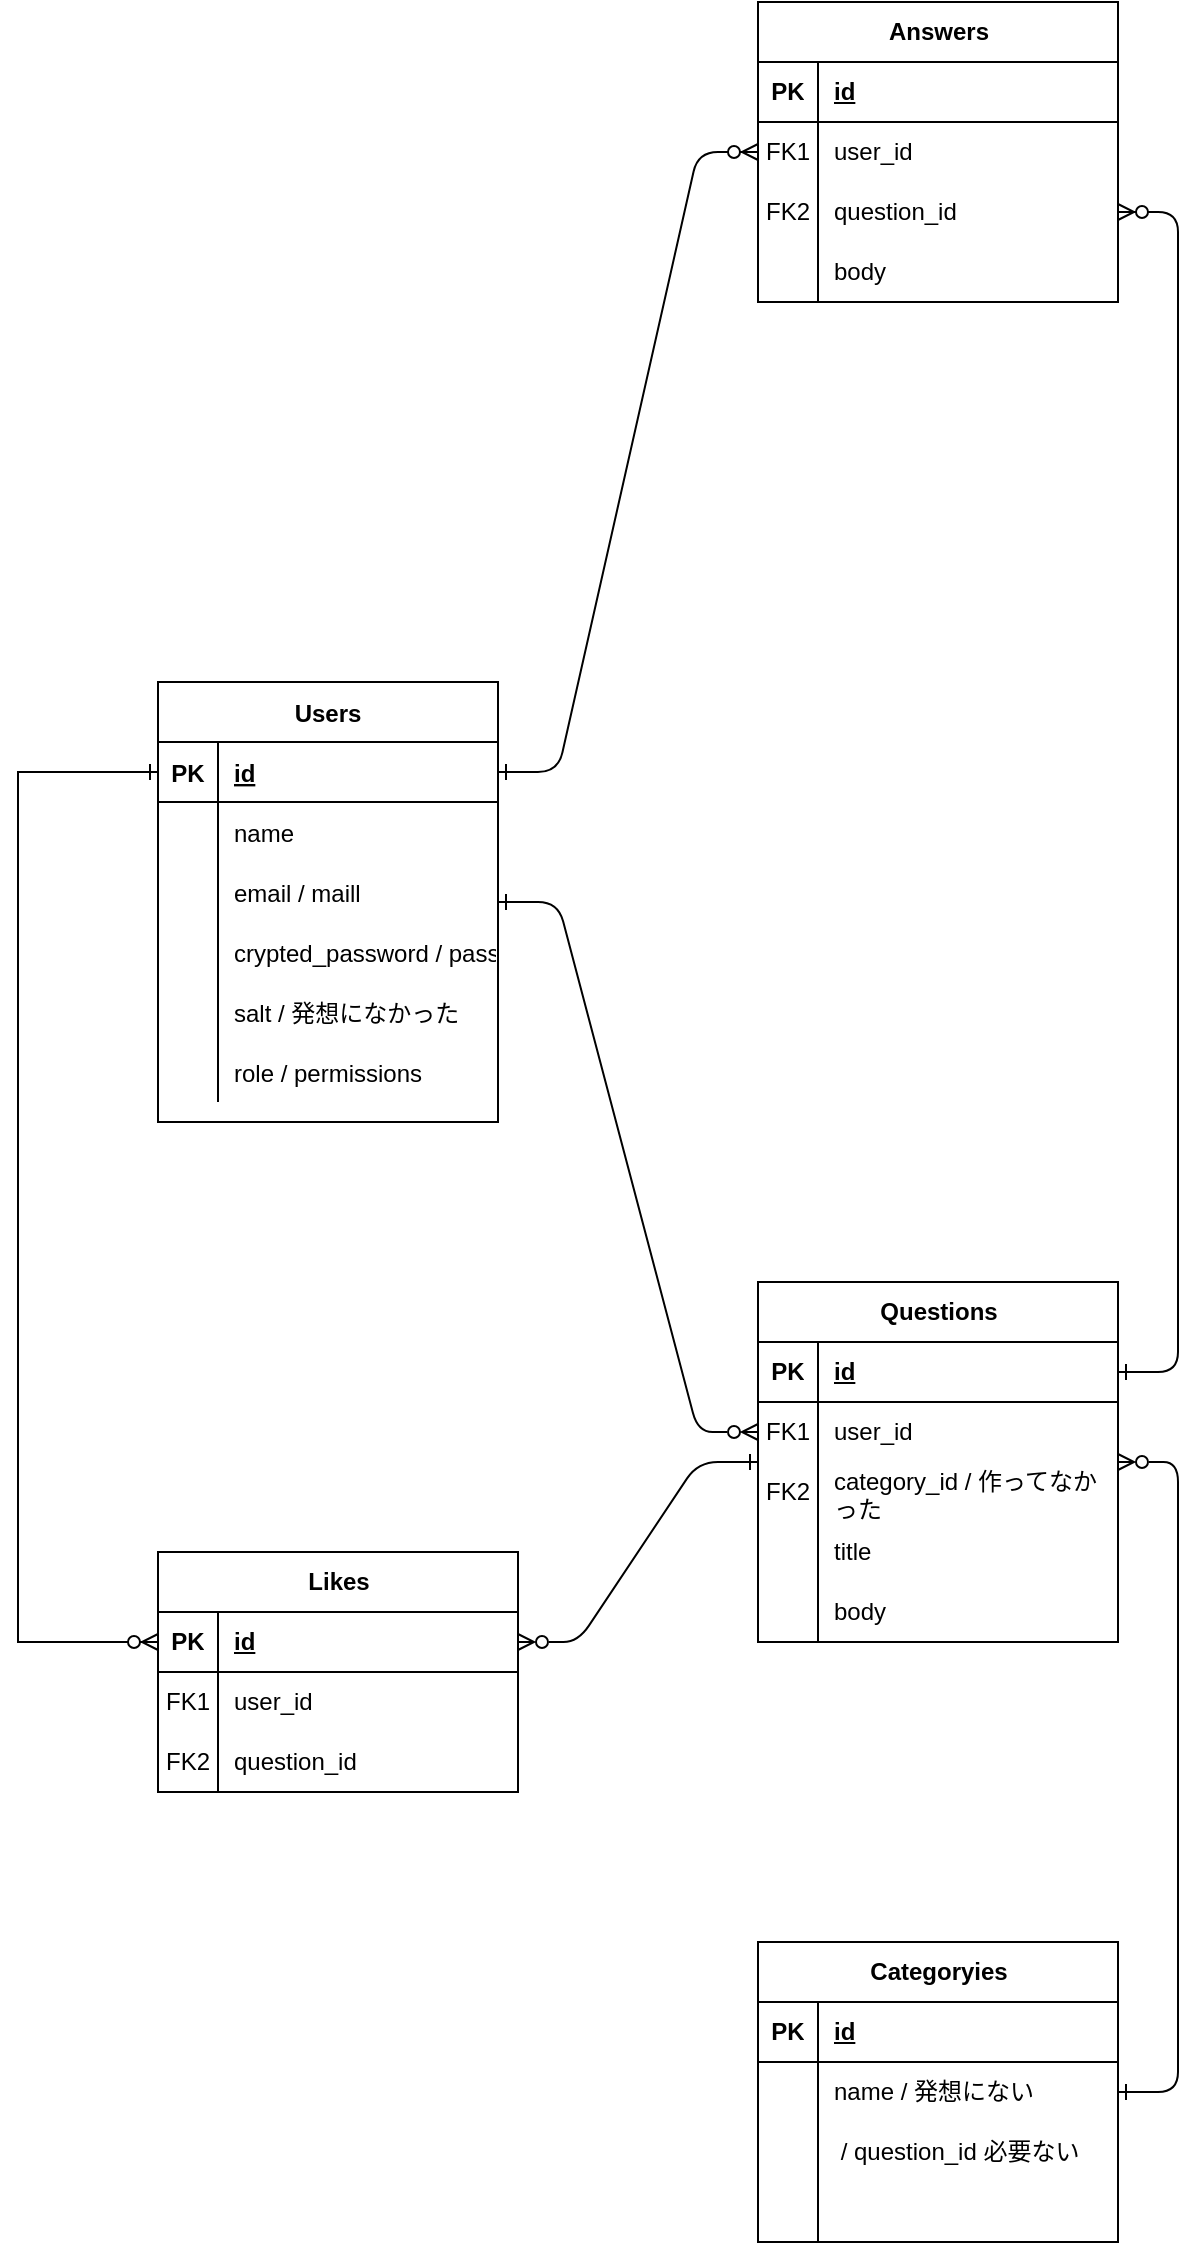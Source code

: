 <mxfile version="24.4.0" type="github">
  <diagram id="R2lEEEUBdFMjLlhIrx00" name="Page-1">
    <mxGraphModel dx="460" dy="747" grid="1" gridSize="10" guides="1" tooltips="1" connect="1" arrows="1" fold="1" page="1" pageScale="1" pageWidth="850" pageHeight="1100" math="0" shadow="0" extFonts="Permanent Marker^https://fonts.googleapis.com/css?family=Permanent+Marker">
      <root>
        <mxCell id="0" />
        <mxCell id="1" parent="0" />
        <mxCell id="C-vyLk0tnHw3VtMMgP7b-23" value="Users" style="shape=table;startSize=30;container=1;collapsible=1;childLayout=tableLayout;fixedRows=1;rowLines=0;fontStyle=1;align=center;resizeLast=1;" parent="1" vertex="1">
          <mxGeometry x="80" y="430" width="170" height="220" as="geometry" />
        </mxCell>
        <mxCell id="C-vyLk0tnHw3VtMMgP7b-24" value="" style="shape=partialRectangle;collapsible=0;dropTarget=0;pointerEvents=0;fillColor=none;points=[[0,0.5],[1,0.5]];portConstraint=eastwest;top=0;left=0;right=0;bottom=1;" parent="C-vyLk0tnHw3VtMMgP7b-23" vertex="1">
          <mxGeometry y="30" width="170" height="30" as="geometry" />
        </mxCell>
        <mxCell id="C-vyLk0tnHw3VtMMgP7b-25" value="PK" style="shape=partialRectangle;overflow=hidden;connectable=0;fillColor=none;top=0;left=0;bottom=0;right=0;fontStyle=1;" parent="C-vyLk0tnHw3VtMMgP7b-24" vertex="1">
          <mxGeometry width="30" height="30" as="geometry">
            <mxRectangle width="30" height="30" as="alternateBounds" />
          </mxGeometry>
        </mxCell>
        <mxCell id="C-vyLk0tnHw3VtMMgP7b-26" value="id" style="shape=partialRectangle;overflow=hidden;connectable=0;fillColor=none;top=0;left=0;bottom=0;right=0;align=left;spacingLeft=6;fontStyle=5;" parent="C-vyLk0tnHw3VtMMgP7b-24" vertex="1">
          <mxGeometry x="30" width="140" height="30" as="geometry">
            <mxRectangle width="140" height="30" as="alternateBounds" />
          </mxGeometry>
        </mxCell>
        <mxCell id="C-vyLk0tnHw3VtMMgP7b-27" value="" style="shape=partialRectangle;collapsible=0;dropTarget=0;pointerEvents=0;fillColor=none;points=[[0,0.5],[1,0.5]];portConstraint=eastwest;top=0;left=0;right=0;bottom=0;" parent="C-vyLk0tnHw3VtMMgP7b-23" vertex="1">
          <mxGeometry y="60" width="170" height="30" as="geometry" />
        </mxCell>
        <mxCell id="C-vyLk0tnHw3VtMMgP7b-28" value="" style="shape=partialRectangle;overflow=hidden;connectable=0;fillColor=none;top=0;left=0;bottom=0;right=0;" parent="C-vyLk0tnHw3VtMMgP7b-27" vertex="1">
          <mxGeometry width="30" height="30" as="geometry">
            <mxRectangle width="30" height="30" as="alternateBounds" />
          </mxGeometry>
        </mxCell>
        <mxCell id="C-vyLk0tnHw3VtMMgP7b-29" value="name" style="shape=partialRectangle;overflow=hidden;connectable=0;fillColor=none;top=0;left=0;bottom=0;right=0;align=left;spacingLeft=6;" parent="C-vyLk0tnHw3VtMMgP7b-27" vertex="1">
          <mxGeometry x="30" width="140" height="30" as="geometry">
            <mxRectangle width="140" height="30" as="alternateBounds" />
          </mxGeometry>
        </mxCell>
        <mxCell id="v5hffA_yxGEBLMl1Ws0--1" value="" style="shape=partialRectangle;collapsible=0;dropTarget=0;pointerEvents=0;fillColor=none;points=[[0,0.5],[1,0.5]];portConstraint=eastwest;top=0;left=0;right=0;bottom=0;" parent="C-vyLk0tnHw3VtMMgP7b-23" vertex="1">
          <mxGeometry y="90" width="170" height="30" as="geometry" />
        </mxCell>
        <mxCell id="v5hffA_yxGEBLMl1Ws0--2" value="" style="shape=partialRectangle;overflow=hidden;connectable=0;fillColor=none;top=0;left=0;bottom=0;right=0;" parent="v5hffA_yxGEBLMl1Ws0--1" vertex="1">
          <mxGeometry width="30" height="30" as="geometry">
            <mxRectangle width="30" height="30" as="alternateBounds" />
          </mxGeometry>
        </mxCell>
        <mxCell id="v5hffA_yxGEBLMl1Ws0--3" value="email / maill" style="shape=partialRectangle;overflow=hidden;connectable=0;fillColor=none;top=0;left=0;bottom=0;right=0;align=left;spacingLeft=6;" parent="v5hffA_yxGEBLMl1Ws0--1" vertex="1">
          <mxGeometry x="30" width="140" height="30" as="geometry">
            <mxRectangle width="140" height="30" as="alternateBounds" />
          </mxGeometry>
        </mxCell>
        <mxCell id="v5hffA_yxGEBLMl1Ws0--4" value="" style="shape=partialRectangle;collapsible=0;dropTarget=0;pointerEvents=0;fillColor=none;points=[[0,0.5],[1,0.5]];portConstraint=eastwest;top=0;left=0;right=0;bottom=0;" parent="C-vyLk0tnHw3VtMMgP7b-23" vertex="1">
          <mxGeometry y="120" width="170" height="30" as="geometry" />
        </mxCell>
        <mxCell id="v5hffA_yxGEBLMl1Ws0--5" value="" style="shape=partialRectangle;overflow=hidden;connectable=0;fillColor=none;top=0;left=0;bottom=0;right=0;" parent="v5hffA_yxGEBLMl1Ws0--4" vertex="1">
          <mxGeometry width="30" height="30" as="geometry">
            <mxRectangle width="30" height="30" as="alternateBounds" />
          </mxGeometry>
        </mxCell>
        <mxCell id="v5hffA_yxGEBLMl1Ws0--6" value="crypted_password / password" style="shape=partialRectangle;overflow=hidden;connectable=0;fillColor=none;top=0;left=0;bottom=0;right=0;align=left;spacingLeft=6;strokeColor=#EA6B66;" parent="v5hffA_yxGEBLMl1Ws0--4" vertex="1">
          <mxGeometry x="30" width="140" height="30" as="geometry">
            <mxRectangle width="140" height="30" as="alternateBounds" />
          </mxGeometry>
        </mxCell>
        <mxCell id="v5hffA_yxGEBLMl1Ws0--7" value="" style="shape=partialRectangle;collapsible=0;dropTarget=0;pointerEvents=0;fillColor=none;points=[[0,0.5],[1,0.5]];portConstraint=eastwest;top=0;left=0;right=0;bottom=0;" parent="C-vyLk0tnHw3VtMMgP7b-23" vertex="1">
          <mxGeometry y="150" width="170" height="30" as="geometry" />
        </mxCell>
        <mxCell id="v5hffA_yxGEBLMl1Ws0--8" value="" style="shape=partialRectangle;overflow=hidden;connectable=0;fillColor=none;top=0;left=0;bottom=0;right=0;" parent="v5hffA_yxGEBLMl1Ws0--7" vertex="1">
          <mxGeometry width="30" height="30" as="geometry">
            <mxRectangle width="30" height="30" as="alternateBounds" />
          </mxGeometry>
        </mxCell>
        <mxCell id="v5hffA_yxGEBLMl1Ws0--9" value="salt / 発想になかった" style="shape=partialRectangle;overflow=hidden;connectable=0;fillColor=none;top=0;left=0;bottom=0;right=0;align=left;spacingLeft=6;" parent="v5hffA_yxGEBLMl1Ws0--7" vertex="1">
          <mxGeometry x="30" width="140" height="30" as="geometry">
            <mxRectangle width="140" height="30" as="alternateBounds" />
          </mxGeometry>
        </mxCell>
        <mxCell id="v5hffA_yxGEBLMl1Ws0--13" value="" style="shape=partialRectangle;collapsible=0;dropTarget=0;pointerEvents=0;fillColor=none;points=[[0,0.5],[1,0.5]];portConstraint=eastwest;top=0;left=0;right=0;bottom=0;" parent="C-vyLk0tnHw3VtMMgP7b-23" vertex="1">
          <mxGeometry y="180" width="170" height="30" as="geometry" />
        </mxCell>
        <mxCell id="v5hffA_yxGEBLMl1Ws0--14" value="" style="shape=partialRectangle;overflow=hidden;connectable=0;fillColor=none;top=0;left=0;bottom=0;right=0;" parent="v5hffA_yxGEBLMl1Ws0--13" vertex="1">
          <mxGeometry width="30" height="30" as="geometry">
            <mxRectangle width="30" height="30" as="alternateBounds" />
          </mxGeometry>
        </mxCell>
        <mxCell id="v5hffA_yxGEBLMl1Ws0--15" value="role / permissions" style="shape=partialRectangle;overflow=hidden;connectable=0;fillColor=none;top=0;left=0;bottom=0;right=0;align=left;spacingLeft=6;" parent="v5hffA_yxGEBLMl1Ws0--13" vertex="1">
          <mxGeometry x="30" width="140" height="30" as="geometry">
            <mxRectangle width="140" height="30" as="alternateBounds" />
          </mxGeometry>
        </mxCell>
        <mxCell id="v5hffA_yxGEBLMl1Ws0--16" value="Questions" style="shape=table;startSize=30;container=1;collapsible=1;childLayout=tableLayout;fixedRows=1;rowLines=0;fontStyle=1;align=center;resizeLast=1;html=1;" parent="1" vertex="1">
          <mxGeometry x="380" y="730" width="180" height="180" as="geometry" />
        </mxCell>
        <mxCell id="v5hffA_yxGEBLMl1Ws0--17" value="" style="shape=tableRow;horizontal=0;startSize=0;swimlaneHead=0;swimlaneBody=0;fillColor=none;collapsible=0;dropTarget=0;points=[[0,0.5],[1,0.5]];portConstraint=eastwest;top=0;left=0;right=0;bottom=1;" parent="v5hffA_yxGEBLMl1Ws0--16" vertex="1">
          <mxGeometry y="30" width="180" height="30" as="geometry" />
        </mxCell>
        <mxCell id="v5hffA_yxGEBLMl1Ws0--18" value="PK" style="shape=partialRectangle;connectable=0;fillColor=none;top=0;left=0;bottom=0;right=0;fontStyle=1;overflow=hidden;whiteSpace=wrap;html=1;" parent="v5hffA_yxGEBLMl1Ws0--17" vertex="1">
          <mxGeometry width="30" height="30" as="geometry">
            <mxRectangle width="30" height="30" as="alternateBounds" />
          </mxGeometry>
        </mxCell>
        <mxCell id="v5hffA_yxGEBLMl1Ws0--19" value="id" style="shape=partialRectangle;connectable=0;fillColor=none;top=0;left=0;bottom=0;right=0;align=left;spacingLeft=6;fontStyle=5;overflow=hidden;whiteSpace=wrap;html=1;" parent="v5hffA_yxGEBLMl1Ws0--17" vertex="1">
          <mxGeometry x="30" width="150" height="30" as="geometry">
            <mxRectangle width="150" height="30" as="alternateBounds" />
          </mxGeometry>
        </mxCell>
        <mxCell id="v5hffA_yxGEBLMl1Ws0--20" value="" style="shape=tableRow;horizontal=0;startSize=0;swimlaneHead=0;swimlaneBody=0;fillColor=none;collapsible=0;dropTarget=0;points=[[0,0.5],[1,0.5]];portConstraint=eastwest;top=0;left=0;right=0;bottom=0;" parent="v5hffA_yxGEBLMl1Ws0--16" vertex="1">
          <mxGeometry y="60" width="180" height="30" as="geometry" />
        </mxCell>
        <mxCell id="v5hffA_yxGEBLMl1Ws0--21" value="FK1" style="shape=partialRectangle;connectable=0;fillColor=none;top=0;left=0;bottom=0;right=0;editable=1;overflow=hidden;whiteSpace=wrap;html=1;" parent="v5hffA_yxGEBLMl1Ws0--20" vertex="1">
          <mxGeometry width="30" height="30" as="geometry">
            <mxRectangle width="30" height="30" as="alternateBounds" />
          </mxGeometry>
        </mxCell>
        <mxCell id="v5hffA_yxGEBLMl1Ws0--22" value="user_id" style="shape=partialRectangle;connectable=0;fillColor=none;top=0;left=0;bottom=0;right=0;align=left;spacingLeft=6;overflow=hidden;whiteSpace=wrap;html=1;" parent="v5hffA_yxGEBLMl1Ws0--20" vertex="1">
          <mxGeometry x="30" width="150" height="30" as="geometry">
            <mxRectangle width="150" height="30" as="alternateBounds" />
          </mxGeometry>
        </mxCell>
        <mxCell id="v5hffA_yxGEBLMl1Ws0--23" value="" style="shape=tableRow;horizontal=0;startSize=0;swimlaneHead=0;swimlaneBody=0;fillColor=none;collapsible=0;dropTarget=0;points=[[0,0.5],[1,0.5]];portConstraint=eastwest;top=0;left=0;right=0;bottom=0;" parent="v5hffA_yxGEBLMl1Ws0--16" vertex="1">
          <mxGeometry y="90" width="180" height="30" as="geometry" />
        </mxCell>
        <mxCell id="v5hffA_yxGEBLMl1Ws0--24" value="FK2" style="shape=partialRectangle;connectable=0;fillColor=none;top=0;left=0;bottom=0;right=0;editable=1;overflow=hidden;whiteSpace=wrap;html=1;" parent="v5hffA_yxGEBLMl1Ws0--23" vertex="1">
          <mxGeometry width="30" height="30" as="geometry">
            <mxRectangle width="30" height="30" as="alternateBounds" />
          </mxGeometry>
        </mxCell>
        <mxCell id="v5hffA_yxGEBLMl1Ws0--25" value="category_id / 作ってなかった" style="shape=partialRectangle;connectable=0;fillColor=none;top=0;left=0;bottom=0;right=0;align=left;spacingLeft=6;overflow=hidden;whiteSpace=wrap;html=1;" parent="v5hffA_yxGEBLMl1Ws0--23" vertex="1">
          <mxGeometry x="30" width="150" height="30" as="geometry">
            <mxRectangle width="150" height="30" as="alternateBounds" />
          </mxGeometry>
        </mxCell>
        <mxCell id="v5hffA_yxGEBLMl1Ws0--26" value="" style="shape=tableRow;horizontal=0;startSize=0;swimlaneHead=0;swimlaneBody=0;fillColor=none;collapsible=0;dropTarget=0;points=[[0,0.5],[1,0.5]];portConstraint=eastwest;top=0;left=0;right=0;bottom=0;" parent="v5hffA_yxGEBLMl1Ws0--16" vertex="1">
          <mxGeometry y="120" width="180" height="30" as="geometry" />
        </mxCell>
        <mxCell id="v5hffA_yxGEBLMl1Ws0--27" value="" style="shape=partialRectangle;connectable=0;fillColor=none;top=0;left=0;bottom=0;right=0;editable=1;overflow=hidden;whiteSpace=wrap;html=1;" parent="v5hffA_yxGEBLMl1Ws0--26" vertex="1">
          <mxGeometry width="30" height="30" as="geometry">
            <mxRectangle width="30" height="30" as="alternateBounds" />
          </mxGeometry>
        </mxCell>
        <mxCell id="v5hffA_yxGEBLMl1Ws0--28" value="title" style="shape=partialRectangle;connectable=0;fillColor=none;top=0;left=0;bottom=0;right=0;align=left;spacingLeft=6;overflow=hidden;whiteSpace=wrap;html=1;" parent="v5hffA_yxGEBLMl1Ws0--26" vertex="1">
          <mxGeometry x="30" width="150" height="30" as="geometry">
            <mxRectangle width="150" height="30" as="alternateBounds" />
          </mxGeometry>
        </mxCell>
        <mxCell id="v5hffA_yxGEBLMl1Ws0--55" value="" style="shape=tableRow;horizontal=0;startSize=0;swimlaneHead=0;swimlaneBody=0;fillColor=none;collapsible=0;dropTarget=0;points=[[0,0.5],[1,0.5]];portConstraint=eastwest;top=0;left=0;right=0;bottom=0;" parent="v5hffA_yxGEBLMl1Ws0--16" vertex="1">
          <mxGeometry y="150" width="180" height="30" as="geometry" />
        </mxCell>
        <mxCell id="v5hffA_yxGEBLMl1Ws0--56" value="" style="shape=partialRectangle;connectable=0;fillColor=none;top=0;left=0;bottom=0;right=0;editable=1;overflow=hidden;whiteSpace=wrap;html=1;" parent="v5hffA_yxGEBLMl1Ws0--55" vertex="1">
          <mxGeometry width="30" height="30" as="geometry">
            <mxRectangle width="30" height="30" as="alternateBounds" />
          </mxGeometry>
        </mxCell>
        <mxCell id="v5hffA_yxGEBLMl1Ws0--57" value="body" style="shape=partialRectangle;connectable=0;fillColor=none;top=0;left=0;bottom=0;right=0;align=left;spacingLeft=6;overflow=hidden;whiteSpace=wrap;html=1;" parent="v5hffA_yxGEBLMl1Ws0--55" vertex="1">
          <mxGeometry x="30" width="150" height="30" as="geometry">
            <mxRectangle width="150" height="30" as="alternateBounds" />
          </mxGeometry>
        </mxCell>
        <mxCell id="v5hffA_yxGEBLMl1Ws0--29" value="Answers" style="shape=table;startSize=30;container=1;collapsible=1;childLayout=tableLayout;fixedRows=1;rowLines=0;fontStyle=1;align=center;resizeLast=1;html=1;" parent="1" vertex="1">
          <mxGeometry x="380" y="90" width="180" height="150" as="geometry" />
        </mxCell>
        <mxCell id="v5hffA_yxGEBLMl1Ws0--30" value="" style="shape=tableRow;horizontal=0;startSize=0;swimlaneHead=0;swimlaneBody=0;fillColor=none;collapsible=0;dropTarget=0;points=[[0,0.5],[1,0.5]];portConstraint=eastwest;top=0;left=0;right=0;bottom=1;" parent="v5hffA_yxGEBLMl1Ws0--29" vertex="1">
          <mxGeometry y="30" width="180" height="30" as="geometry" />
        </mxCell>
        <mxCell id="v5hffA_yxGEBLMl1Ws0--31" value="PK" style="shape=partialRectangle;connectable=0;fillColor=none;top=0;left=0;bottom=0;right=0;fontStyle=1;overflow=hidden;whiteSpace=wrap;html=1;" parent="v5hffA_yxGEBLMl1Ws0--30" vertex="1">
          <mxGeometry width="30" height="30" as="geometry">
            <mxRectangle width="30" height="30" as="alternateBounds" />
          </mxGeometry>
        </mxCell>
        <mxCell id="v5hffA_yxGEBLMl1Ws0--32" value="id" style="shape=partialRectangle;connectable=0;fillColor=none;top=0;left=0;bottom=0;right=0;align=left;spacingLeft=6;fontStyle=5;overflow=hidden;whiteSpace=wrap;html=1;" parent="v5hffA_yxGEBLMl1Ws0--30" vertex="1">
          <mxGeometry x="30" width="150" height="30" as="geometry">
            <mxRectangle width="150" height="30" as="alternateBounds" />
          </mxGeometry>
        </mxCell>
        <mxCell id="v5hffA_yxGEBLMl1Ws0--33" value="" style="shape=tableRow;horizontal=0;startSize=0;swimlaneHead=0;swimlaneBody=0;fillColor=none;collapsible=0;dropTarget=0;points=[[0,0.5],[1,0.5]];portConstraint=eastwest;top=0;left=0;right=0;bottom=0;" parent="v5hffA_yxGEBLMl1Ws0--29" vertex="1">
          <mxGeometry y="60" width="180" height="30" as="geometry" />
        </mxCell>
        <mxCell id="v5hffA_yxGEBLMl1Ws0--34" value="FK1" style="shape=partialRectangle;connectable=0;fillColor=none;top=0;left=0;bottom=0;right=0;editable=1;overflow=hidden;whiteSpace=wrap;html=1;" parent="v5hffA_yxGEBLMl1Ws0--33" vertex="1">
          <mxGeometry width="30" height="30" as="geometry">
            <mxRectangle width="30" height="30" as="alternateBounds" />
          </mxGeometry>
        </mxCell>
        <mxCell id="v5hffA_yxGEBLMl1Ws0--35" value="user_id" style="shape=partialRectangle;connectable=0;fillColor=none;top=0;left=0;bottom=0;right=0;align=left;spacingLeft=6;overflow=hidden;whiteSpace=wrap;html=1;" parent="v5hffA_yxGEBLMl1Ws0--33" vertex="1">
          <mxGeometry x="30" width="150" height="30" as="geometry">
            <mxRectangle width="150" height="30" as="alternateBounds" />
          </mxGeometry>
        </mxCell>
        <mxCell id="v5hffA_yxGEBLMl1Ws0--36" value="" style="shape=tableRow;horizontal=0;startSize=0;swimlaneHead=0;swimlaneBody=0;fillColor=none;collapsible=0;dropTarget=0;points=[[0,0.5],[1,0.5]];portConstraint=eastwest;top=0;left=0;right=0;bottom=0;" parent="v5hffA_yxGEBLMl1Ws0--29" vertex="1">
          <mxGeometry y="90" width="180" height="30" as="geometry" />
        </mxCell>
        <mxCell id="v5hffA_yxGEBLMl1Ws0--37" value="FK2" style="shape=partialRectangle;connectable=0;fillColor=none;top=0;left=0;bottom=0;right=0;editable=1;overflow=hidden;whiteSpace=wrap;html=1;" parent="v5hffA_yxGEBLMl1Ws0--36" vertex="1">
          <mxGeometry width="30" height="30" as="geometry">
            <mxRectangle width="30" height="30" as="alternateBounds" />
          </mxGeometry>
        </mxCell>
        <mxCell id="v5hffA_yxGEBLMl1Ws0--38" value="question_id" style="shape=partialRectangle;connectable=0;fillColor=none;top=0;left=0;bottom=0;right=0;align=left;spacingLeft=6;overflow=hidden;whiteSpace=wrap;html=1;" parent="v5hffA_yxGEBLMl1Ws0--36" vertex="1">
          <mxGeometry x="30" width="150" height="30" as="geometry">
            <mxRectangle width="150" height="30" as="alternateBounds" />
          </mxGeometry>
        </mxCell>
        <mxCell id="v5hffA_yxGEBLMl1Ws0--39" value="" style="shape=tableRow;horizontal=0;startSize=0;swimlaneHead=0;swimlaneBody=0;fillColor=none;collapsible=0;dropTarget=0;points=[[0,0.5],[1,0.5]];portConstraint=eastwest;top=0;left=0;right=0;bottom=0;" parent="v5hffA_yxGEBLMl1Ws0--29" vertex="1">
          <mxGeometry y="120" width="180" height="30" as="geometry" />
        </mxCell>
        <mxCell id="v5hffA_yxGEBLMl1Ws0--40" value="" style="shape=partialRectangle;connectable=0;fillColor=none;top=0;left=0;bottom=0;right=0;editable=1;overflow=hidden;whiteSpace=wrap;html=1;" parent="v5hffA_yxGEBLMl1Ws0--39" vertex="1">
          <mxGeometry width="30" height="30" as="geometry">
            <mxRectangle width="30" height="30" as="alternateBounds" />
          </mxGeometry>
        </mxCell>
        <mxCell id="v5hffA_yxGEBLMl1Ws0--41" value="body" style="shape=partialRectangle;connectable=0;fillColor=none;top=0;left=0;bottom=0;right=0;align=left;spacingLeft=6;overflow=hidden;whiteSpace=wrap;html=1;" parent="v5hffA_yxGEBLMl1Ws0--39" vertex="1">
          <mxGeometry x="30" width="150" height="30" as="geometry">
            <mxRectangle width="150" height="30" as="alternateBounds" />
          </mxGeometry>
        </mxCell>
        <mxCell id="v5hffA_yxGEBLMl1Ws0--42" value="Categoryies" style="shape=table;startSize=30;container=1;collapsible=1;childLayout=tableLayout;fixedRows=1;rowLines=0;fontStyle=1;align=center;resizeLast=1;html=1;" parent="1" vertex="1">
          <mxGeometry x="380" y="1060" width="180" height="150" as="geometry" />
        </mxCell>
        <mxCell id="v5hffA_yxGEBLMl1Ws0--43" value="" style="shape=tableRow;horizontal=0;startSize=0;swimlaneHead=0;swimlaneBody=0;fillColor=none;collapsible=0;dropTarget=0;points=[[0,0.5],[1,0.5]];portConstraint=eastwest;top=0;left=0;right=0;bottom=1;" parent="v5hffA_yxGEBLMl1Ws0--42" vertex="1">
          <mxGeometry y="30" width="180" height="30" as="geometry" />
        </mxCell>
        <mxCell id="v5hffA_yxGEBLMl1Ws0--44" value="PK" style="shape=partialRectangle;connectable=0;fillColor=none;top=0;left=0;bottom=0;right=0;fontStyle=1;overflow=hidden;whiteSpace=wrap;html=1;" parent="v5hffA_yxGEBLMl1Ws0--43" vertex="1">
          <mxGeometry width="30" height="30" as="geometry">
            <mxRectangle width="30" height="30" as="alternateBounds" />
          </mxGeometry>
        </mxCell>
        <mxCell id="v5hffA_yxGEBLMl1Ws0--45" value="id" style="shape=partialRectangle;connectable=0;fillColor=none;top=0;left=0;bottom=0;right=0;align=left;spacingLeft=6;fontStyle=5;overflow=hidden;whiteSpace=wrap;html=1;" parent="v5hffA_yxGEBLMl1Ws0--43" vertex="1">
          <mxGeometry x="30" width="150" height="30" as="geometry">
            <mxRectangle width="150" height="30" as="alternateBounds" />
          </mxGeometry>
        </mxCell>
        <mxCell id="v5hffA_yxGEBLMl1Ws0--46" value="" style="shape=tableRow;horizontal=0;startSize=0;swimlaneHead=0;swimlaneBody=0;fillColor=none;collapsible=0;dropTarget=0;points=[[0,0.5],[1,0.5]];portConstraint=eastwest;top=0;left=0;right=0;bottom=0;" parent="v5hffA_yxGEBLMl1Ws0--42" vertex="1">
          <mxGeometry y="60" width="180" height="30" as="geometry" />
        </mxCell>
        <mxCell id="v5hffA_yxGEBLMl1Ws0--47" value="" style="shape=partialRectangle;connectable=0;fillColor=none;top=0;left=0;bottom=0;right=0;editable=1;overflow=hidden;whiteSpace=wrap;html=1;" parent="v5hffA_yxGEBLMl1Ws0--46" vertex="1">
          <mxGeometry width="30" height="30" as="geometry">
            <mxRectangle width="30" height="30" as="alternateBounds" />
          </mxGeometry>
        </mxCell>
        <mxCell id="v5hffA_yxGEBLMl1Ws0--48" value="name / 発想にない" style="shape=partialRectangle;connectable=0;fillColor=none;top=0;left=0;bottom=0;right=0;align=left;spacingLeft=6;overflow=hidden;whiteSpace=wrap;html=1;" parent="v5hffA_yxGEBLMl1Ws0--46" vertex="1">
          <mxGeometry x="30" width="150" height="30" as="geometry">
            <mxRectangle width="150" height="30" as="alternateBounds" />
          </mxGeometry>
        </mxCell>
        <mxCell id="v5hffA_yxGEBLMl1Ws0--49" value="" style="shape=tableRow;horizontal=0;startSize=0;swimlaneHead=0;swimlaneBody=0;fillColor=none;collapsible=0;dropTarget=0;points=[[0,0.5],[1,0.5]];portConstraint=eastwest;top=0;left=0;right=0;bottom=0;" parent="v5hffA_yxGEBLMl1Ws0--42" vertex="1">
          <mxGeometry y="90" width="180" height="30" as="geometry" />
        </mxCell>
        <mxCell id="v5hffA_yxGEBLMl1Ws0--50" value="" style="shape=partialRectangle;connectable=0;fillColor=none;top=0;left=0;bottom=0;right=0;editable=1;overflow=hidden;whiteSpace=wrap;html=1;" parent="v5hffA_yxGEBLMl1Ws0--49" vertex="1">
          <mxGeometry width="30" height="30" as="geometry">
            <mxRectangle width="30" height="30" as="alternateBounds" />
          </mxGeometry>
        </mxCell>
        <mxCell id="v5hffA_yxGEBLMl1Ws0--51" value="&amp;nbsp;/ question_id 必要ない" style="shape=partialRectangle;connectable=0;fillColor=none;top=0;left=0;bottom=0;right=0;align=left;spacingLeft=6;overflow=hidden;whiteSpace=wrap;html=1;" parent="v5hffA_yxGEBLMl1Ws0--49" vertex="1">
          <mxGeometry x="30" width="150" height="30" as="geometry">
            <mxRectangle width="150" height="30" as="alternateBounds" />
          </mxGeometry>
        </mxCell>
        <mxCell id="v5hffA_yxGEBLMl1Ws0--99" value="" style="shape=tableRow;horizontal=0;startSize=0;swimlaneHead=0;swimlaneBody=0;fillColor=none;collapsible=0;dropTarget=0;points=[[0,0.5],[1,0.5]];portConstraint=eastwest;top=0;left=0;right=0;bottom=0;" parent="v5hffA_yxGEBLMl1Ws0--42" vertex="1">
          <mxGeometry y="120" width="180" height="30" as="geometry" />
        </mxCell>
        <mxCell id="v5hffA_yxGEBLMl1Ws0--100" value="" style="shape=partialRectangle;connectable=0;fillColor=none;top=0;left=0;bottom=0;right=0;editable=1;overflow=hidden;whiteSpace=wrap;html=1;" parent="v5hffA_yxGEBLMl1Ws0--99" vertex="1">
          <mxGeometry width="30" height="30" as="geometry">
            <mxRectangle width="30" height="30" as="alternateBounds" />
          </mxGeometry>
        </mxCell>
        <mxCell id="v5hffA_yxGEBLMl1Ws0--101" value="" style="shape=partialRectangle;connectable=0;fillColor=none;top=0;left=0;bottom=0;right=0;align=left;spacingLeft=6;overflow=hidden;whiteSpace=wrap;html=1;" parent="v5hffA_yxGEBLMl1Ws0--99" vertex="1">
          <mxGeometry x="30" width="150" height="30" as="geometry">
            <mxRectangle width="150" height="30" as="alternateBounds" />
          </mxGeometry>
        </mxCell>
        <mxCell id="v5hffA_yxGEBLMl1Ws0--98" value="" style="edgeStyle=entityRelationEdgeStyle;fontSize=12;html=1;endArrow=ERzeroToMany;startArrow=ERone;rounded=1;curved=0;startFill=0;endFill=0;" parent="1" source="C-vyLk0tnHw3VtMMgP7b-23" target="v5hffA_yxGEBLMl1Ws0--20" edge="1">
          <mxGeometry width="100" height="100" relative="1" as="geometry">
            <mxPoint x="370" y="560" as="sourcePoint" />
            <mxPoint x="470" y="460" as="targetPoint" />
            <Array as="points">
              <mxPoint x="360" y="160" />
              <mxPoint x="410" y="230" />
            </Array>
          </mxGeometry>
        </mxCell>
        <mxCell id="v5hffA_yxGEBLMl1Ws0--125" value="" style="edgeStyle=entityRelationEdgeStyle;fontSize=12;html=1;endArrow=ERzeroToMany;endFill=1;rounded=1;curved=0;startArrow=ERone;startFill=0;" parent="1" source="C-vyLk0tnHw3VtMMgP7b-24" target="v5hffA_yxGEBLMl1Ws0--33" edge="1">
          <mxGeometry width="100" height="100" relative="1" as="geometry">
            <mxPoint x="300" y="410" as="sourcePoint" />
            <mxPoint x="580" y="530" as="targetPoint" />
          </mxGeometry>
        </mxCell>
        <mxCell id="v5hffA_yxGEBLMl1Ws0--126" value="" style="edgeStyle=entityRelationEdgeStyle;fontSize=12;html=1;endArrow=ERzeroToMany;endFill=1;rounded=1;curved=0;startArrow=ERone;startFill=0;" parent="1" source="v5hffA_yxGEBLMl1Ws0--17" target="v5hffA_yxGEBLMl1Ws0--36" edge="1">
          <mxGeometry width="100" height="100" relative="1" as="geometry">
            <mxPoint x="570" y="660" as="sourcePoint" />
            <mxPoint x="780" y="530" as="targetPoint" />
          </mxGeometry>
        </mxCell>
        <mxCell id="v5hffA_yxGEBLMl1Ws0--127" value="Likes" style="shape=table;startSize=30;container=1;collapsible=1;childLayout=tableLayout;fixedRows=1;rowLines=0;fontStyle=1;align=center;resizeLast=1;html=1;" parent="1" vertex="1">
          <mxGeometry x="80" y="865" width="180" height="120" as="geometry" />
        </mxCell>
        <mxCell id="v5hffA_yxGEBLMl1Ws0--128" value="" style="shape=tableRow;horizontal=0;startSize=0;swimlaneHead=0;swimlaneBody=0;fillColor=none;collapsible=0;dropTarget=0;points=[[0,0.5],[1,0.5]];portConstraint=eastwest;top=0;left=0;right=0;bottom=1;" parent="v5hffA_yxGEBLMl1Ws0--127" vertex="1">
          <mxGeometry y="30" width="180" height="30" as="geometry" />
        </mxCell>
        <mxCell id="v5hffA_yxGEBLMl1Ws0--129" value="PK" style="shape=partialRectangle;connectable=0;fillColor=none;top=0;left=0;bottom=0;right=0;fontStyle=1;overflow=hidden;whiteSpace=wrap;html=1;" parent="v5hffA_yxGEBLMl1Ws0--128" vertex="1">
          <mxGeometry width="30" height="30" as="geometry">
            <mxRectangle width="30" height="30" as="alternateBounds" />
          </mxGeometry>
        </mxCell>
        <mxCell id="v5hffA_yxGEBLMl1Ws0--130" value="id" style="shape=partialRectangle;connectable=0;fillColor=none;top=0;left=0;bottom=0;right=0;align=left;spacingLeft=6;fontStyle=5;overflow=hidden;whiteSpace=wrap;html=1;" parent="v5hffA_yxGEBLMl1Ws0--128" vertex="1">
          <mxGeometry x="30" width="150" height="30" as="geometry">
            <mxRectangle width="150" height="30" as="alternateBounds" />
          </mxGeometry>
        </mxCell>
        <mxCell id="v5hffA_yxGEBLMl1Ws0--131" value="" style="shape=tableRow;horizontal=0;startSize=0;swimlaneHead=0;swimlaneBody=0;fillColor=none;collapsible=0;dropTarget=0;points=[[0,0.5],[1,0.5]];portConstraint=eastwest;top=0;left=0;right=0;bottom=0;" parent="v5hffA_yxGEBLMl1Ws0--127" vertex="1">
          <mxGeometry y="60" width="180" height="30" as="geometry" />
        </mxCell>
        <mxCell id="v5hffA_yxGEBLMl1Ws0--132" value="FK1" style="shape=partialRectangle;connectable=0;fillColor=none;top=0;left=0;bottom=0;right=0;editable=1;overflow=hidden;whiteSpace=wrap;html=1;" parent="v5hffA_yxGEBLMl1Ws0--131" vertex="1">
          <mxGeometry width="30" height="30" as="geometry">
            <mxRectangle width="30" height="30" as="alternateBounds" />
          </mxGeometry>
        </mxCell>
        <mxCell id="v5hffA_yxGEBLMl1Ws0--133" value="user_id" style="shape=partialRectangle;connectable=0;fillColor=none;top=0;left=0;bottom=0;right=0;align=left;spacingLeft=6;overflow=hidden;whiteSpace=wrap;html=1;" parent="v5hffA_yxGEBLMl1Ws0--131" vertex="1">
          <mxGeometry x="30" width="150" height="30" as="geometry">
            <mxRectangle width="150" height="30" as="alternateBounds" />
          </mxGeometry>
        </mxCell>
        <mxCell id="v5hffA_yxGEBLMl1Ws0--134" value="" style="shape=tableRow;horizontal=0;startSize=0;swimlaneHead=0;swimlaneBody=0;fillColor=none;collapsible=0;dropTarget=0;points=[[0,0.5],[1,0.5]];portConstraint=eastwest;top=0;left=0;right=0;bottom=0;" parent="v5hffA_yxGEBLMl1Ws0--127" vertex="1">
          <mxGeometry y="90" width="180" height="30" as="geometry" />
        </mxCell>
        <mxCell id="v5hffA_yxGEBLMl1Ws0--135" value="FK2" style="shape=partialRectangle;connectable=0;fillColor=none;top=0;left=0;bottom=0;right=0;editable=1;overflow=hidden;whiteSpace=wrap;html=1;" parent="v5hffA_yxGEBLMl1Ws0--134" vertex="1">
          <mxGeometry width="30" height="30" as="geometry">
            <mxRectangle width="30" height="30" as="alternateBounds" />
          </mxGeometry>
        </mxCell>
        <mxCell id="v5hffA_yxGEBLMl1Ws0--136" value="question_id" style="shape=partialRectangle;connectable=0;fillColor=none;top=0;left=0;bottom=0;right=0;align=left;spacingLeft=6;overflow=hidden;whiteSpace=wrap;html=1;" parent="v5hffA_yxGEBLMl1Ws0--134" vertex="1">
          <mxGeometry x="30" width="150" height="30" as="geometry">
            <mxRectangle width="150" height="30" as="alternateBounds" />
          </mxGeometry>
        </mxCell>
        <mxCell id="v5hffA_yxGEBLMl1Ws0--147" value="" style="edgeStyle=entityRelationEdgeStyle;fontSize=12;html=1;endArrow=ERone;endFill=0;rounded=1;curved=0;startArrow=ERzeroToMany;startFill=0;" parent="1" source="v5hffA_yxGEBLMl1Ws0--128" target="v5hffA_yxGEBLMl1Ws0--16" edge="1">
          <mxGeometry width="100" height="100" relative="1" as="geometry">
            <mxPoint x="440" y="990" as="sourcePoint" />
            <mxPoint x="380" y="925" as="targetPoint" />
            <Array as="points">
              <mxPoint x="840.54" y="580" />
              <mxPoint x="510" y="605" />
            </Array>
          </mxGeometry>
        </mxCell>
        <mxCell id="v5hffA_yxGEBLMl1Ws0--150" value="" style="fontSize=12;html=1;endArrow=ERzeroToMany;endFill=1;rounded=0;startArrow=ERone;startFill=0;movable=1;resizable=1;rotatable=1;deletable=1;editable=1;locked=0;connectable=1;exitX=0;exitY=0.5;exitDx=0;exitDy=0;entryX=0;entryY=0.5;entryDx=0;entryDy=0;curved=0;" parent="1" source="C-vyLk0tnHw3VtMMgP7b-24" target="v5hffA_yxGEBLMl1Ws0--128" edge="1">
          <mxGeometry width="100" height="100" relative="1" as="geometry">
            <mxPoint x="70" y="470" as="sourcePoint" />
            <mxPoint x="40" y="800" as="targetPoint" />
            <Array as="points">
              <mxPoint x="10" y="475" />
              <mxPoint x="10" y="910" />
            </Array>
          </mxGeometry>
        </mxCell>
        <mxCell id="v5hffA_yxGEBLMl1Ws0--105" value="" style="edgeStyle=entityRelationEdgeStyle;fontSize=12;html=1;endArrow=ERzeroToMany;rounded=1;curved=0;startArrow=ERone;startFill=0;endFill=0;" parent="1" source="v5hffA_yxGEBLMl1Ws0--46" target="v5hffA_yxGEBLMl1Ws0--16" edge="1">
          <mxGeometry width="100" height="100" relative="1" as="geometry">
            <mxPoint x="600" y="425" as="sourcePoint" />
            <mxPoint x="600" y="850" as="targetPoint" />
          </mxGeometry>
        </mxCell>
      </root>
    </mxGraphModel>
  </diagram>
</mxfile>
